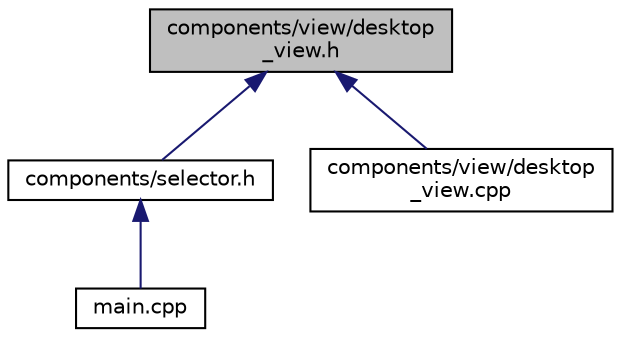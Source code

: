 digraph "components/view/desktop_view.h"
{
 // LATEX_PDF_SIZE
  edge [fontname="Helvetica",fontsize="10",labelfontname="Helvetica",labelfontsize="10"];
  node [fontname="Helvetica",fontsize="10",shape=record];
  Node1 [label="components/view/desktop\l_view.h",height=0.2,width=0.4,color="black", fillcolor="grey75", style="filled", fontcolor="black",tooltip="Заголовочный файл класса DesktopView."];
  Node1 -> Node2 [dir="back",color="midnightblue",fontsize="10",style="solid",fontname="Helvetica"];
  Node2 [label="components/selector.h",height=0.2,width=0.4,color="black", fillcolor="white", style="filled",URL="$selector_8h_source.html",tooltip=" "];
  Node2 -> Node3 [dir="back",color="midnightblue",fontsize="10",style="solid",fontname="Helvetica"];
  Node3 [label="main.cpp",height=0.2,width=0.4,color="black", fillcolor="white", style="filled",URL="$main_8cpp.html",tooltip="Основной файл, запускающий программу."];
  Node1 -> Node4 [dir="back",color="midnightblue",fontsize="10",style="solid",fontname="Helvetica"];
  Node4 [label="components/view/desktop\l_view.cpp",height=0.2,width=0.4,color="black", fillcolor="white", style="filled",URL="$desktop__view_8cpp.html",tooltip="Файл с методами класса DesktopView."];
}
